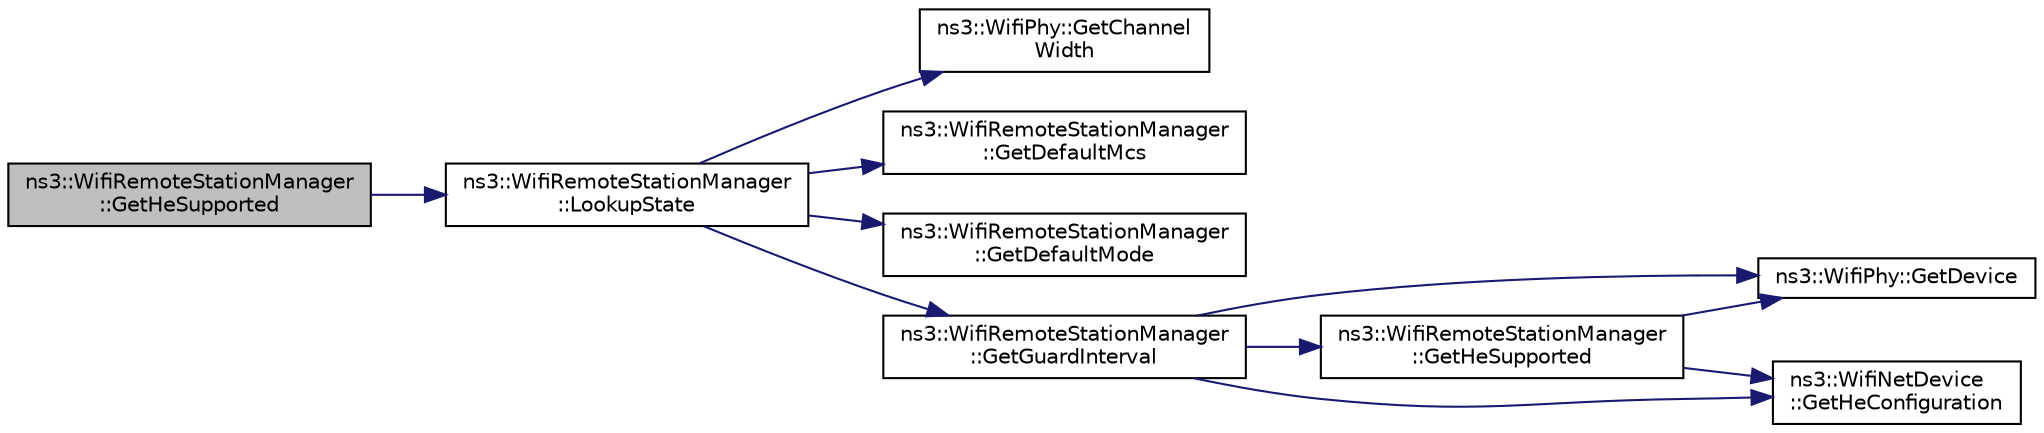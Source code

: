 digraph "ns3::WifiRemoteStationManager::GetHeSupported"
{
 // LATEX_PDF_SIZE
  edge [fontname="Helvetica",fontsize="10",labelfontname="Helvetica",labelfontsize="10"];
  node [fontname="Helvetica",fontsize="10",shape=record];
  rankdir="LR";
  Node1 [label="ns3::WifiRemoteStationManager\l::GetHeSupported",height=0.2,width=0.4,color="black", fillcolor="grey75", style="filled", fontcolor="black",tooltip="Return whether the station supports HE or not."];
  Node1 -> Node2 [color="midnightblue",fontsize="10",style="solid",fontname="Helvetica"];
  Node2 [label="ns3::WifiRemoteStationManager\l::LookupState",height=0.2,width=0.4,color="black", fillcolor="white", style="filled",URL="$classns3_1_1_wifi_remote_station_manager.html#a6a5c20f231324799e383594b546ca733",tooltip="Return the state of the station associated with the given address."];
  Node2 -> Node3 [color="midnightblue",fontsize="10",style="solid",fontname="Helvetica"];
  Node3 [label="ns3::WifiPhy::GetChannel\lWidth",height=0.2,width=0.4,color="black", fillcolor="white", style="filled",URL="$classns3_1_1_wifi_phy.html#af55a96fc67e724abd99aeaeab826187f",tooltip=" "];
  Node2 -> Node4 [color="midnightblue",fontsize="10",style="solid",fontname="Helvetica"];
  Node4 [label="ns3::WifiRemoteStationManager\l::GetDefaultMcs",height=0.2,width=0.4,color="black", fillcolor="white", style="filled",URL="$classns3_1_1_wifi_remote_station_manager.html#a2422db307a1cd07b938ec2d4b8442668",tooltip="Return the default Modulation and Coding Scheme (MCS) index."];
  Node2 -> Node5 [color="midnightblue",fontsize="10",style="solid",fontname="Helvetica"];
  Node5 [label="ns3::WifiRemoteStationManager\l::GetDefaultMode",height=0.2,width=0.4,color="black", fillcolor="white", style="filled",URL="$classns3_1_1_wifi_remote_station_manager.html#a0f76976a6d7a8761b1ae1b9b74f18fbf",tooltip="Return the default transmission mode."];
  Node2 -> Node6 [color="midnightblue",fontsize="10",style="solid",fontname="Helvetica"];
  Node6 [label="ns3::WifiRemoteStationManager\l::GetGuardInterval",height=0.2,width=0.4,color="black", fillcolor="white", style="filled",URL="$classns3_1_1_wifi_remote_station_manager.html#af042a3c6cc1e936255e794c4aa21e68c",tooltip="Return the supported HE guard interval duration (in nanoseconds)."];
  Node6 -> Node7 [color="midnightblue",fontsize="10",style="solid",fontname="Helvetica"];
  Node7 [label="ns3::WifiPhy::GetDevice",height=0.2,width=0.4,color="black", fillcolor="white", style="filled",URL="$classns3_1_1_wifi_phy.html#adf2fa40dcba4e52e9bc67c6ffc819170",tooltip="Return the device this PHY is associated with."];
  Node6 -> Node8 [color="midnightblue",fontsize="10",style="solid",fontname="Helvetica"];
  Node8 [label="ns3::WifiNetDevice\l::GetHeConfiguration",height=0.2,width=0.4,color="black", fillcolor="white", style="filled",URL="$classns3_1_1_wifi_net_device.html#af4a86ccc320631308e9f1023baecdd6b",tooltip=" "];
  Node6 -> Node9 [color="midnightblue",fontsize="10",style="solid",fontname="Helvetica"];
  Node9 [label="ns3::WifiRemoteStationManager\l::GetHeSupported",height=0.2,width=0.4,color="black", fillcolor="white", style="filled",URL="$classns3_1_1_wifi_remote_station_manager.html#abf94bd5d22ad632148777a6c7e39bae0",tooltip="Return whether the device has HE capability support enabled."];
  Node9 -> Node7 [color="midnightblue",fontsize="10",style="solid",fontname="Helvetica"];
  Node9 -> Node8 [color="midnightblue",fontsize="10",style="solid",fontname="Helvetica"];
}
